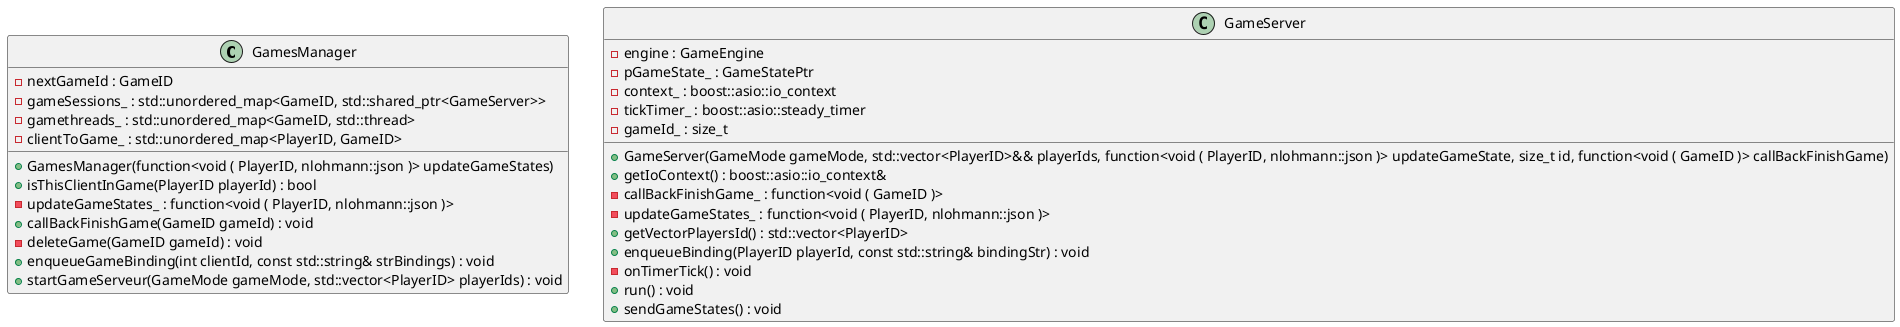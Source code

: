 @startuml GameServerClass





/' Objects '/
class GamesManager {
	+GamesManager(function<void ( PlayerID, nlohmann::json )> updateGameStates)
	-nextGameId : GameID
	+isThisClientInGame(PlayerID playerId) : bool
	-updateGameStates_ : function<void ( PlayerID, nlohmann::json )>
	-gameSessions_ : std::unordered_map<GameID, std::shared_ptr<GameServer>>
	-gamethreads_ : std::unordered_map<GameID, std::thread>
	-clientToGame_ : std::unordered_map<PlayerID, GameID>
	+callBackFinishGame(GameID gameId) : void
	-deleteGame(GameID gameId) : void
	+enqueueGameBinding(int clientId, const std::string& strBindings) : void
	+startGameServeur(GameMode gameMode, std::vector<PlayerID> playerIds) : void
}

class GameServer {
	+GameServer(GameMode gameMode, std::vector<PlayerID>&& playerIds, function<void ( PlayerID, nlohmann::json )> updateGameState, size_t id, function<void ( GameID )> callBackFinishGame)
	-engine : GameEngine
	-pGameState_ : GameStatePtr
	-context_ : boost::asio::io_context
	+getIoContext() : boost::asio::io_context&
	-tickTimer_ : boost::asio::steady_timer
	-callBackFinishGame_ : function<void ( GameID )>
	-updateGameStates_ : function<void ( PlayerID, nlohmann::json )>
	-gameId_ : size_t
	+getVectorPlayersId() : std::vector<PlayerID>
	+enqueueBinding(PlayerID playerId, const std::string& bindingStr) : void
	-onTimerTick() : void
	+run() : void
	+sendGameStates() : void
}

/' Inheritance relationships '/




/' Aggregation relationships '/





/' Nested objects '/



@enduml
